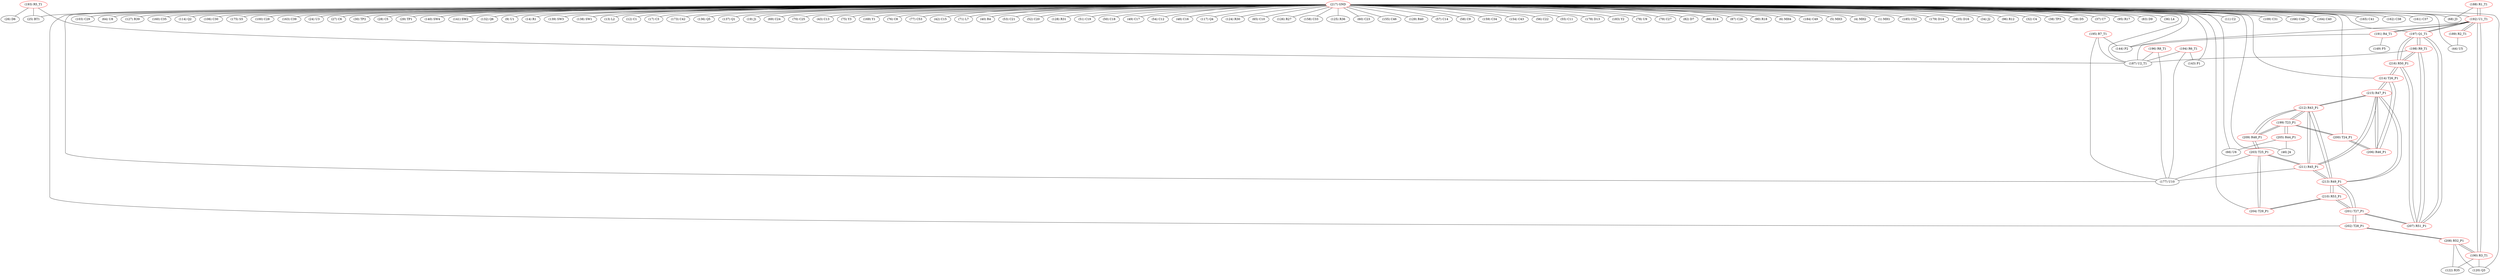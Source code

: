 graph {
	188 [label="(188) R1_T1" color=red]
	68 [label="(68) J3"]
	192 [label="(192) U1_T1"]
	189 [label="(189) R2_T1" color=red]
	44 [label="(44) U5"]
	192 [label="(192) U1_T1"]
	190 [label="(190) R3_T1" color=red]
	120 [label="(120) Q3"]
	122 [label="(122) R35"]
	208 [label="(208) R52_P1"]
	192 [label="(192) U1_T1"]
	191 [label="(191) R4_T1" color=red]
	144 [label="(144) P2"]
	149 [label="(149) F5"]
	192 [label="(192) U1_T1"]
	192 [label="(192) U1_T1" color=red]
	187 [label="(187) U2_T1"]
	190 [label="(190) R3_T1"]
	189 [label="(189) R2_T1"]
	188 [label="(188) R1_T1"]
	197 [label="(197) Q1_T1"]
	191 [label="(191) R4_T1"]
	193 [label="(193) R5_T1" color=red]
	26 [label="(26) D6"]
	25 [label="(25) BT1"]
	187 [label="(187) U2_T1"]
	194 [label="(194) R6_T1" color=red]
	177 [label="(177) U10"]
	143 [label="(143) P1"]
	187 [label="(187) U2_T1"]
	195 [label="(195) R7_T1" color=red]
	177 [label="(177) U10"]
	144 [label="(144) P2"]
	187 [label="(187) U2_T1"]
	196 [label="(196) R8_T1" color=red]
	177 [label="(177) U10"]
	187 [label="(187) U2_T1"]
	197 [label="(197) Q1_T1" color=red]
	192 [label="(192) U1_T1"]
	207 [label="(207) R51_P1"]
	216 [label="(216) R50_P1"]
	198 [label="(198) R9_T1"]
	198 [label="(198) R9_T1" color=red]
	187 [label="(187) U2_T1"]
	207 [label="(207) R51_P1"]
	216 [label="(216) R50_P1"]
	197 [label="(197) Q1_T1"]
	199 [label="(199) T23_P1" color=red]
	209 [label="(209) R48_P1"]
	212 [label="(212) R43_P1"]
	200 [label="(200) T24_P1"]
	205 [label="(205) R44_P1"]
	200 [label="(200) T24_P1" color=red]
	206 [label="(206) R46_P1"]
	199 [label="(199) T23_P1"]
	201 [label="(201) T27_P1" color=red]
	207 [label="(207) R51_P1"]
	202 [label="(202) T28_P1"]
	210 [label="(210) R53_P1"]
	213 [label="(213) R49_P1"]
	202 [label="(202) T28_P1" color=red]
	208 [label="(208) R52_P1"]
	201 [label="(201) T27_P1"]
	203 [label="(203) T25_P1" color=red]
	204 [label="(204) T29_P1"]
	209 [label="(209) R48_P1"]
	211 [label="(211) R45_P1"]
	177 [label="(177) U10"]
	204 [label="(204) T29_P1" color=red]
	203 [label="(203) T25_P1"]
	210 [label="(210) R53_P1"]
	205 [label="(205) R44_P1" color=red]
	46 [label="(46) J4"]
	66 [label="(66) U6"]
	199 [label="(199) T23_P1"]
	206 [label="(206) R46_P1" color=red]
	214 [label="(214) T26_P1"]
	215 [label="(215) R47_P1"]
	200 [label="(200) T24_P1"]
	207 [label="(207) R51_P1" color=red]
	201 [label="(201) T27_P1"]
	216 [label="(216) R50_P1"]
	198 [label="(198) R9_T1"]
	197 [label="(197) Q1_T1"]
	208 [label="(208) R52_P1" color=red]
	120 [label="(120) Q3"]
	122 [label="(122) R35"]
	190 [label="(190) R3_T1"]
	202 [label="(202) T28_P1"]
	209 [label="(209) R48_P1" color=red]
	203 [label="(203) T25_P1"]
	199 [label="(199) T23_P1"]
	212 [label="(212) R43_P1"]
	210 [label="(210) R53_P1" color=red]
	204 [label="(204) T29_P1"]
	201 [label="(201) T27_P1"]
	213 [label="(213) R49_P1"]
	211 [label="(211) R45_P1" color=red]
	215 [label="(215) R47_P1"]
	212 [label="(212) R43_P1"]
	213 [label="(213) R49_P1"]
	203 [label="(203) T25_P1"]
	177 [label="(177) U10"]
	212 [label="(212) R43_P1" color=red]
	209 [label="(209) R48_P1"]
	199 [label="(199) T23_P1"]
	215 [label="(215) R47_P1"]
	211 [label="(211) R45_P1"]
	213 [label="(213) R49_P1"]
	213 [label="(213) R49_P1" color=red]
	215 [label="(215) R47_P1"]
	211 [label="(211) R45_P1"]
	212 [label="(212) R43_P1"]
	201 [label="(201) T27_P1"]
	210 [label="(210) R53_P1"]
	214 [label="(214) T26_P1" color=red]
	216 [label="(216) R50_P1"]
	206 [label="(206) R46_P1"]
	215 [label="(215) R47_P1"]
	215 [label="(215) R47_P1" color=red]
	211 [label="(211) R45_P1"]
	212 [label="(212) R43_P1"]
	213 [label="(213) R49_P1"]
	214 [label="(214) T26_P1"]
	206 [label="(206) R46_P1"]
	216 [label="(216) R50_P1" color=red]
	214 [label="(214) T26_P1"]
	207 [label="(207) R51_P1"]
	198 [label="(198) R9_T1"]
	197 [label="(197) Q1_T1"]
	217 [label="(217) GND" color=red]
	11 [label="(11) C2"]
	109 [label="(109) C31"]
	166 [label="(166) C48"]
	164 [label="(164) C40"]
	165 [label="(165) C41"]
	162 [label="(162) C38"]
	161 [label="(161) C37"]
	103 [label="(103) C29"]
	64 [label="(64) U8"]
	127 [label="(127) R39"]
	160 [label="(160) C35"]
	114 [label="(114) Q2"]
	106 [label="(106) C30"]
	175 [label="(175) S5"]
	100 [label="(100) C28"]
	163 [label="(163) C39"]
	25 [label="(25) BT1"]
	24 [label="(24) U3"]
	27 [label="(27) C6"]
	177 [label="(177) U10"]
	30 [label="(30) TP2"]
	28 [label="(28) C5"]
	29 [label="(29) TP1"]
	144 [label="(144) P2"]
	140 [label="(140) SW4"]
	141 [label="(141) SW2"]
	132 [label="(132) Q6"]
	9 [label="(9) U1"]
	14 [label="(14) R1"]
	139 [label="(139) SW3"]
	138 [label="(138) SW1"]
	13 [label="(13) L2"]
	12 [label="(12) C1"]
	17 [label="(17) C3"]
	173 [label="(173) C42"]
	136 [label="(136) Q5"]
	137 [label="(137) Q1"]
	19 [label="(19) J1"]
	69 [label="(69) C24"]
	70 [label="(70) C25"]
	44 [label="(44) U5"]
	43 [label="(43) C13"]
	75 [label="(75) Y3"]
	68 [label="(68) J3"]
	169 [label="(169) Y1"]
	76 [label="(76) C8"]
	77 [label="(77) C53"]
	42 [label="(42) C15"]
	46 [label="(46) J4"]
	71 [label="(71) L7"]
	40 [label="(40) R4"]
	66 [label="(66) U6"]
	53 [label="(53) C21"]
	52 [label="(52) C20"]
	128 [label="(128) R31"]
	51 [label="(51) C19"]
	50 [label="(50) C18"]
	49 [label="(49) C17"]
	54 [label="(54) C12"]
	48 [label="(48) C16"]
	117 [label="(117) Q4"]
	124 [label="(124) R30"]
	65 [label="(65) C10"]
	126 [label="(126) R27"]
	158 [label="(158) C33"]
	125 [label="(125) R36"]
	60 [label="(60) C23"]
	155 [label="(155) C46"]
	129 [label="(129) R40"]
	57 [label="(57) C14"]
	120 [label="(120) Q3"]
	58 [label="(58) C9"]
	159 [label="(159) C34"]
	154 [label="(154) C43"]
	56 [label="(56) C22"]
	55 [label="(55) C11"]
	143 [label="(143) P1"]
	178 [label="(178) D13"]
	183 [label="(183) Y2"]
	78 [label="(78) U9"]
	79 [label="(79) C27"]
	82 [label="(82) D7"]
	86 [label="(86) R14"]
	87 [label="(87) C26"]
	90 [label="(90) R18"]
	6 [label="(6) MH4"]
	184 [label="(184) C49"]
	5 [label="(5) MH3"]
	4 [label="(4) MH2"]
	1 [label="(1) MH1"]
	185 [label="(185) C52"]
	179 [label="(179) D14"]
	35 [label="(35) D16"]
	34 [label="(34) J2"]
	96 [label="(96) R12"]
	32 [label="(32) C4"]
	38 [label="(38) TP3"]
	39 [label="(39) D5"]
	37 [label="(37) C7"]
	95 [label="(95) R17"]
	83 [label="(83) D9"]
	36 [label="(36) L4"]
	192 [label="(192) U1_T1"]
	187 [label="(187) U2_T1"]
	197 [label="(197) Q1_T1"]
	214 [label="(214) T26_P1"]
	200 [label="(200) T24_P1"]
	204 [label="(204) T29_P1"]
	202 [label="(202) T28_P1"]
	188 -- 68
	188 -- 192
	189 -- 44
	189 -- 192
	190 -- 120
	190 -- 122
	190 -- 208
	190 -- 192
	191 -- 144
	191 -- 149
	191 -- 192
	192 -- 187
	192 -- 190
	192 -- 189
	192 -- 188
	192 -- 197
	192 -- 191
	193 -- 26
	193 -- 25
	193 -- 187
	194 -- 177
	194 -- 143
	194 -- 187
	195 -- 177
	195 -- 144
	195 -- 187
	196 -- 177
	196 -- 187
	197 -- 192
	197 -- 207
	197 -- 216
	197 -- 198
	198 -- 187
	198 -- 207
	198 -- 216
	198 -- 197
	199 -- 209
	199 -- 212
	199 -- 200
	199 -- 205
	200 -- 206
	200 -- 199
	201 -- 207
	201 -- 202
	201 -- 210
	201 -- 213
	202 -- 208
	202 -- 201
	203 -- 204
	203 -- 209
	203 -- 211
	203 -- 177
	204 -- 203
	204 -- 210
	205 -- 46
	205 -- 66
	205 -- 199
	206 -- 214
	206 -- 215
	206 -- 200
	207 -- 201
	207 -- 216
	207 -- 198
	207 -- 197
	208 -- 120
	208 -- 122
	208 -- 190
	208 -- 202
	209 -- 203
	209 -- 199
	209 -- 212
	210 -- 204
	210 -- 201
	210 -- 213
	211 -- 215
	211 -- 212
	211 -- 213
	211 -- 203
	211 -- 177
	212 -- 209
	212 -- 199
	212 -- 215
	212 -- 211
	212 -- 213
	213 -- 215
	213 -- 211
	213 -- 212
	213 -- 201
	213 -- 210
	214 -- 216
	214 -- 206
	214 -- 215
	215 -- 211
	215 -- 212
	215 -- 213
	215 -- 214
	215 -- 206
	216 -- 214
	216 -- 207
	216 -- 198
	216 -- 197
	217 -- 11
	217 -- 109
	217 -- 166
	217 -- 164
	217 -- 165
	217 -- 162
	217 -- 161
	217 -- 103
	217 -- 64
	217 -- 127
	217 -- 160
	217 -- 114
	217 -- 106
	217 -- 175
	217 -- 100
	217 -- 163
	217 -- 25
	217 -- 24
	217 -- 27
	217 -- 177
	217 -- 30
	217 -- 28
	217 -- 29
	217 -- 144
	217 -- 140
	217 -- 141
	217 -- 132
	217 -- 9
	217 -- 14
	217 -- 139
	217 -- 138
	217 -- 13
	217 -- 12
	217 -- 17
	217 -- 173
	217 -- 136
	217 -- 137
	217 -- 19
	217 -- 69
	217 -- 70
	217 -- 44
	217 -- 43
	217 -- 75
	217 -- 68
	217 -- 169
	217 -- 76
	217 -- 77
	217 -- 42
	217 -- 46
	217 -- 71
	217 -- 40
	217 -- 66
	217 -- 53
	217 -- 52
	217 -- 128
	217 -- 51
	217 -- 50
	217 -- 49
	217 -- 54
	217 -- 48
	217 -- 117
	217 -- 124
	217 -- 65
	217 -- 126
	217 -- 158
	217 -- 125
	217 -- 60
	217 -- 155
	217 -- 129
	217 -- 57
	217 -- 120
	217 -- 58
	217 -- 159
	217 -- 154
	217 -- 56
	217 -- 55
	217 -- 143
	217 -- 178
	217 -- 183
	217 -- 78
	217 -- 79
	217 -- 82
	217 -- 86
	217 -- 87
	217 -- 90
	217 -- 6
	217 -- 184
	217 -- 5
	217 -- 4
	217 -- 1
	217 -- 185
	217 -- 179
	217 -- 35
	217 -- 34
	217 -- 96
	217 -- 32
	217 -- 38
	217 -- 39
	217 -- 37
	217 -- 95
	217 -- 83
	217 -- 36
	217 -- 192
	217 -- 187
	217 -- 197
	217 -- 214
	217 -- 200
	217 -- 204
	217 -- 202
}